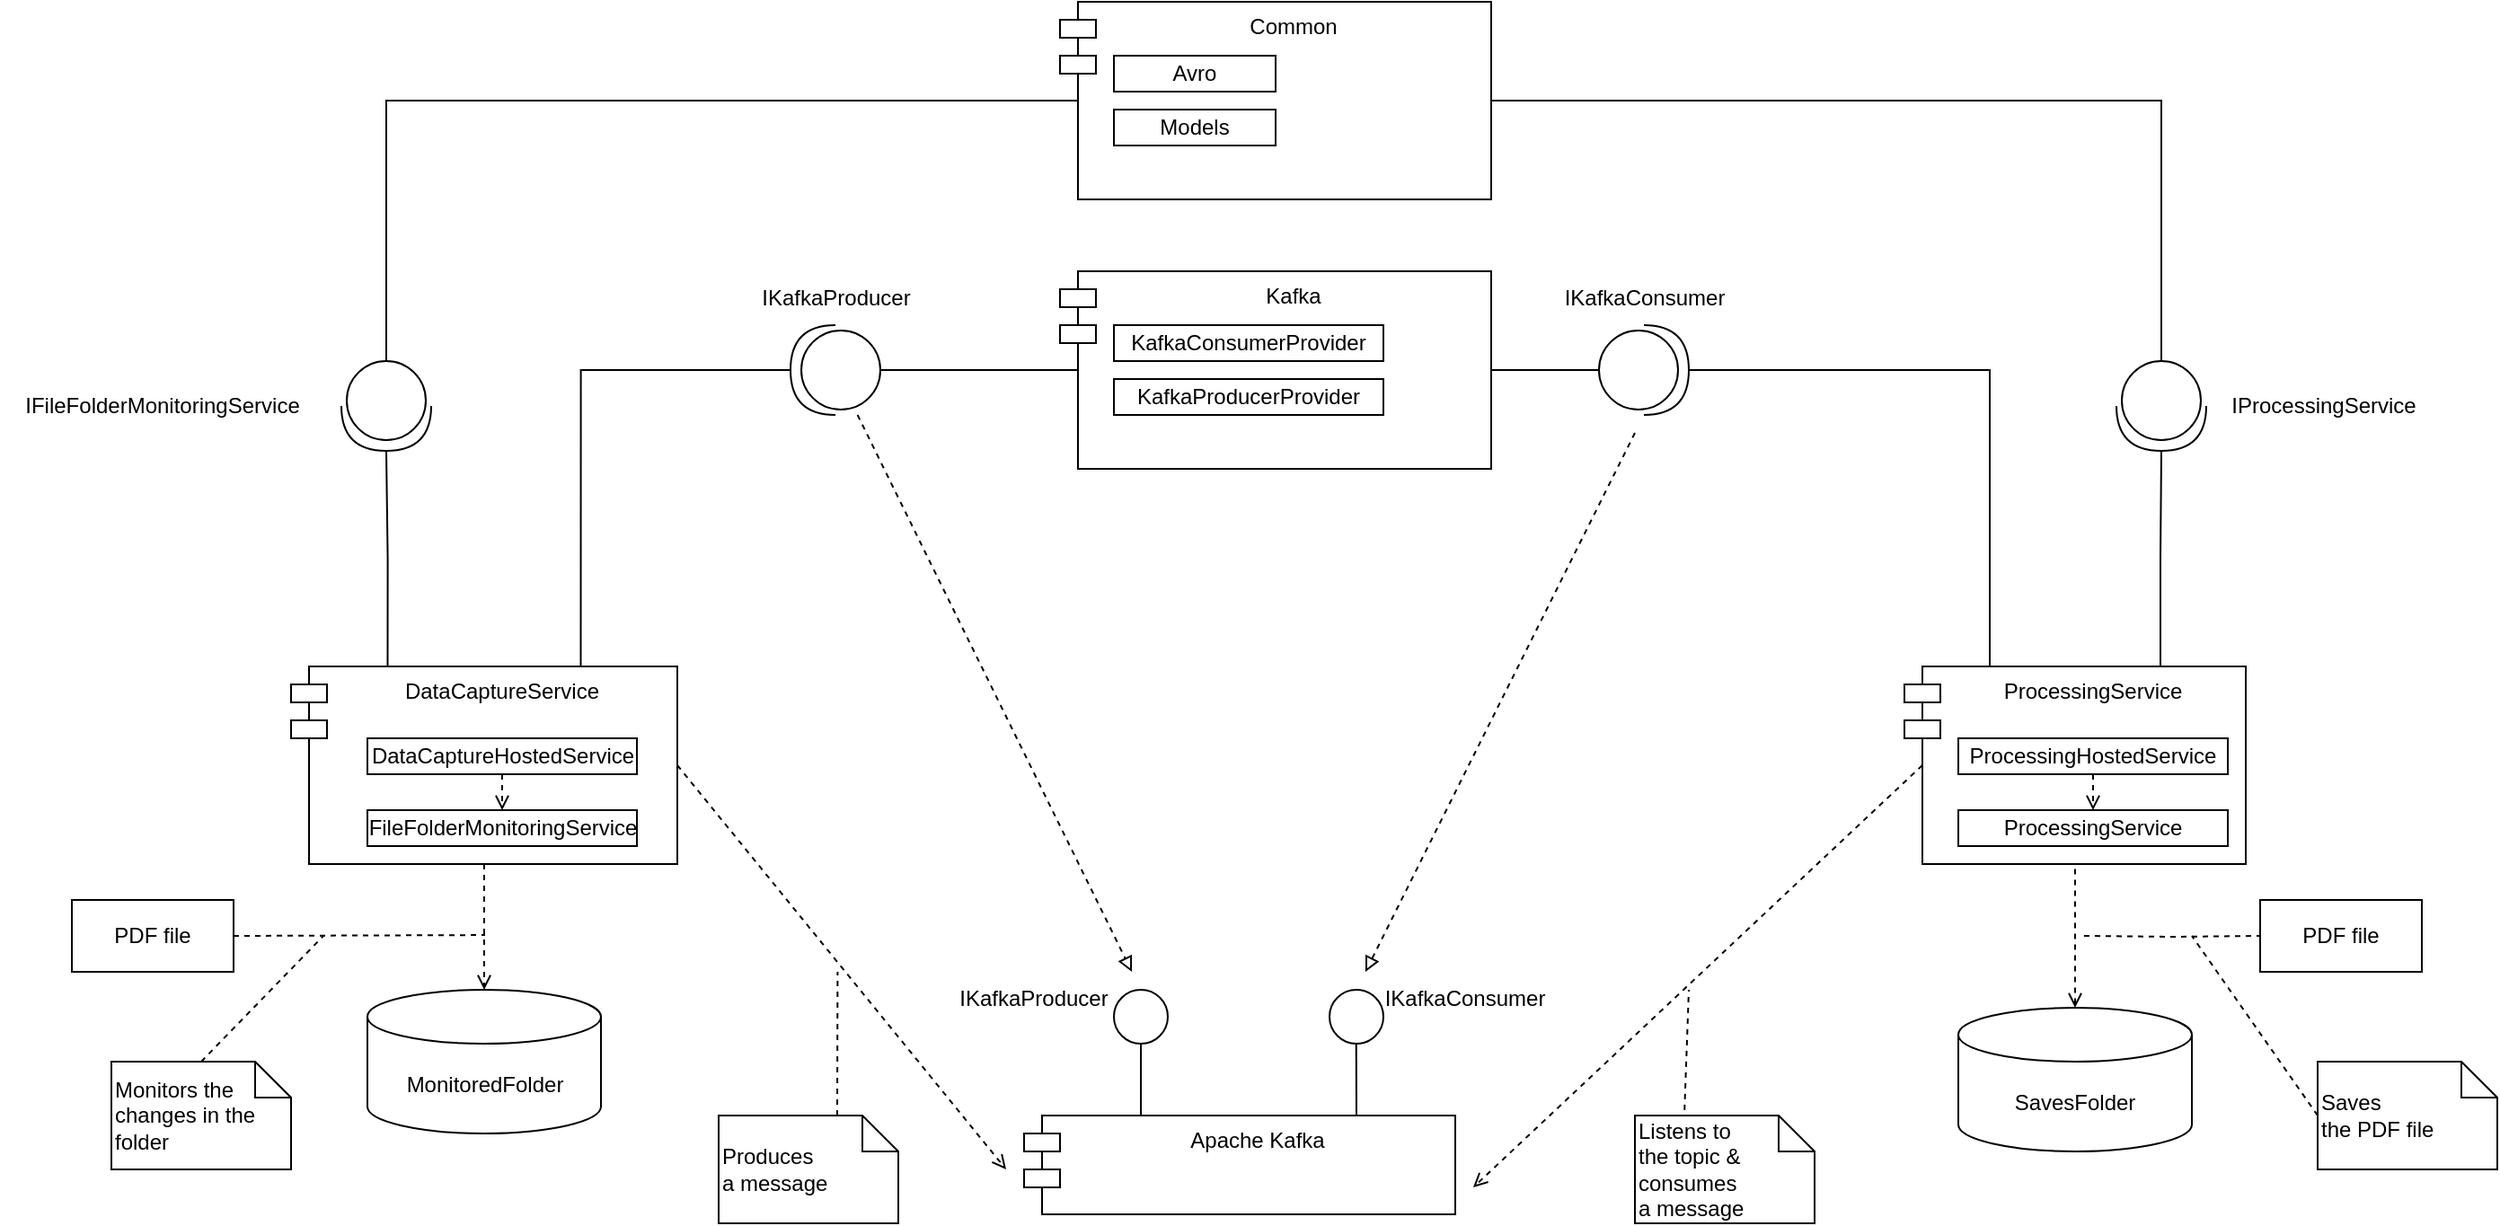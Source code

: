 <mxfile version="21.7.1" type="device">
  <diagram name="Page-1" id="BFCfkj44Z6ilVPssTD7I">
    <mxGraphModel dx="2600" dy="883" grid="1" gridSize="10" guides="1" tooltips="1" connect="1" arrows="1" fold="1" page="1" pageScale="1" pageWidth="850" pageHeight="1100" math="0" shadow="0">
      <root>
        <mxCell id="0" />
        <mxCell id="1" parent="0" />
        <mxCell id="08RngO05yTWiYmBngshI-7" style="edgeStyle=orthogonalEdgeStyle;rounded=0;orthogonalLoop=1;jettySize=auto;html=1;exitX=0;exitY=0.5;exitDx=10;exitDy=0;exitPerimeter=0;endArrow=none;endFill=0;entryX=0;entryY=0.5;entryDx=0;entryDy=0;entryPerimeter=0;" edge="1" parent="1" source="08RngO05yTWiYmBngshI-1" target="08RngO05yTWiYmBngshI-8">
          <mxGeometry relative="1" as="geometry">
            <mxPoint x="200" y="170" as="targetPoint" />
          </mxGeometry>
        </mxCell>
        <mxCell id="08RngO05yTWiYmBngshI-14" style="edgeStyle=orthogonalEdgeStyle;rounded=0;orthogonalLoop=1;jettySize=auto;html=1;exitX=1;exitY=0.5;exitDx=0;exitDy=0;entryX=0;entryY=0.5;entryDx=0;entryDy=0;entryPerimeter=0;endArrow=none;endFill=0;" edge="1" parent="1" source="08RngO05yTWiYmBngshI-1" target="08RngO05yTWiYmBngshI-13">
          <mxGeometry relative="1" as="geometry" />
        </mxCell>
        <mxCell id="08RngO05yTWiYmBngshI-1" value="Common&lt;br&gt;" style="shape=module;align=left;spacingLeft=20;align=center;verticalAlign=top;whiteSpace=wrap;html=1;" vertex="1" parent="1">
          <mxGeometry x="280" width="240" height="110" as="geometry" />
        </mxCell>
        <mxCell id="08RngO05yTWiYmBngshI-3" value="MonitoredFolder" style="shape=cylinder3;whiteSpace=wrap;html=1;boundedLbl=1;backgroundOutline=1;size=15;" vertex="1" parent="1">
          <mxGeometry x="-105.5" y="550" width="130" height="80" as="geometry" />
        </mxCell>
        <mxCell id="08RngO05yTWiYmBngshI-4" value="SavesFolder" style="shape=cylinder3;whiteSpace=wrap;html=1;boundedLbl=1;backgroundOutline=1;size=15;" vertex="1" parent="1">
          <mxGeometry x="780" y="560" width="130" height="80" as="geometry" />
        </mxCell>
        <mxCell id="08RngO05yTWiYmBngshI-11" style="edgeStyle=orthogonalEdgeStyle;rounded=0;orthogonalLoop=1;jettySize=auto;html=1;entryX=1;entryY=0.5;entryDx=0;entryDy=0;entryPerimeter=0;endArrow=none;endFill=0;exitX=0.25;exitY=0;exitDx=0;exitDy=0;" edge="1" parent="1" source="08RngO05yTWiYmBngshI-5" target="08RngO05yTWiYmBngshI-8">
          <mxGeometry relative="1" as="geometry">
            <mxPoint x="-60" y="370" as="sourcePoint" />
          </mxGeometry>
        </mxCell>
        <mxCell id="08RngO05yTWiYmBngshI-18" style="edgeStyle=orthogonalEdgeStyle;rounded=0;orthogonalLoop=1;jettySize=auto;html=1;exitX=0.75;exitY=0;exitDx=0;exitDy=0;entryX=1;entryY=0.5;entryDx=0;entryDy=0;entryPerimeter=0;endArrow=none;endFill=0;" edge="1" parent="1" source="08RngO05yTWiYmBngshI-5" target="08RngO05yTWiYmBngshI-19">
          <mxGeometry relative="1" as="geometry">
            <mxPoint x="-10" y="270" as="targetPoint" />
          </mxGeometry>
        </mxCell>
        <mxCell id="08RngO05yTWiYmBngshI-41" style="edgeStyle=orthogonalEdgeStyle;rounded=0;orthogonalLoop=1;jettySize=auto;html=1;exitX=0.5;exitY=1;exitDx=0;exitDy=0;entryX=0.5;entryY=0;entryDx=0;entryDy=0;entryPerimeter=0;endArrow=open;endFill=0;dashed=1;" edge="1" parent="1" source="08RngO05yTWiYmBngshI-5" target="08RngO05yTWiYmBngshI-3">
          <mxGeometry relative="1" as="geometry" />
        </mxCell>
        <mxCell id="08RngO05yTWiYmBngshI-44" style="rounded=0;orthogonalLoop=1;jettySize=auto;html=1;exitX=1;exitY=0.5;exitDx=0;exitDy=0;dashed=1;endArrow=open;endFill=0;" edge="1" parent="1" source="08RngO05yTWiYmBngshI-5">
          <mxGeometry relative="1" as="geometry">
            <mxPoint x="250" y="650.0" as="targetPoint" />
          </mxGeometry>
        </mxCell>
        <mxCell id="08RngO05yTWiYmBngshI-5" value="DataCaptureService" style="shape=module;align=left;spacingLeft=20;align=center;verticalAlign=top;whiteSpace=wrap;html=1;" vertex="1" parent="1">
          <mxGeometry x="-148" y="370" width="215" height="110" as="geometry" />
        </mxCell>
        <mxCell id="08RngO05yTWiYmBngshI-15" style="edgeStyle=orthogonalEdgeStyle;rounded=0;orthogonalLoop=1;jettySize=auto;html=1;exitX=0.75;exitY=0;exitDx=0;exitDy=0;entryX=1;entryY=0.5;entryDx=0;entryDy=0;entryPerimeter=0;endArrow=none;endFill=0;" edge="1" parent="1" source="08RngO05yTWiYmBngshI-6" target="08RngO05yTWiYmBngshI-13">
          <mxGeometry relative="1" as="geometry" />
        </mxCell>
        <mxCell id="08RngO05yTWiYmBngshI-40" style="rounded=0;orthogonalLoop=1;jettySize=auto;html=1;exitX=0;exitY=0.5;exitDx=10;exitDy=0;exitPerimeter=0;endArrow=open;endFill=0;dashed=1;" edge="1" parent="1" source="08RngO05yTWiYmBngshI-6">
          <mxGeometry relative="1" as="geometry">
            <mxPoint x="510" y="660" as="targetPoint" />
          </mxGeometry>
        </mxCell>
        <mxCell id="08RngO05yTWiYmBngshI-6" value="ProcessingService" style="shape=module;align=left;spacingLeft=20;align=center;verticalAlign=top;whiteSpace=wrap;html=1;" vertex="1" parent="1">
          <mxGeometry x="750" y="370" width="190" height="110" as="geometry" />
        </mxCell>
        <mxCell id="08RngO05yTWiYmBngshI-8" value="" style="shape=providedRequiredInterface;html=1;verticalLabelPosition=bottom;sketch=0;rotation=90;" vertex="1" parent="1">
          <mxGeometry x="-120" y="200" width="50" height="50" as="geometry" />
        </mxCell>
        <mxCell id="08RngO05yTWiYmBngshI-12" value="IFileFolderMonitoringService" style="text;html=1;align=center;verticalAlign=middle;resizable=0;points=[];autosize=1;strokeColor=none;fillColor=none;" vertex="1" parent="1">
          <mxGeometry x="-310" y="210" width="180" height="30" as="geometry" />
        </mxCell>
        <mxCell id="08RngO05yTWiYmBngshI-13" value="" style="shape=providedRequiredInterface;html=1;verticalLabelPosition=bottom;sketch=0;rotation=90;" vertex="1" parent="1">
          <mxGeometry x="868" y="200" width="50" height="50" as="geometry" />
        </mxCell>
        <mxCell id="08RngO05yTWiYmBngshI-16" value="IProcessingService" style="text;html=1;align=center;verticalAlign=middle;resizable=0;points=[];autosize=1;strokeColor=none;fillColor=none;" vertex="1" parent="1">
          <mxGeometry x="918" y="210" width="130" height="30" as="geometry" />
        </mxCell>
        <mxCell id="08RngO05yTWiYmBngshI-24" style="edgeStyle=orthogonalEdgeStyle;rounded=0;orthogonalLoop=1;jettySize=auto;html=1;exitX=1;exitY=0.5;exitDx=0;exitDy=0;entryX=0;entryY=0.5;entryDx=0;entryDy=0;entryPerimeter=0;endArrow=none;endFill=0;" edge="1" parent="1" source="08RngO05yTWiYmBngshI-17" target="08RngO05yTWiYmBngshI-22">
          <mxGeometry relative="1" as="geometry" />
        </mxCell>
        <mxCell id="08RngO05yTWiYmBngshI-17" value="Kafka" style="shape=module;align=left;spacingLeft=20;align=center;verticalAlign=top;whiteSpace=wrap;html=1;" vertex="1" parent="1">
          <mxGeometry x="280" y="150" width="240" height="110" as="geometry" />
        </mxCell>
        <mxCell id="08RngO05yTWiYmBngshI-20" style="edgeStyle=orthogonalEdgeStyle;rounded=0;orthogonalLoop=1;jettySize=auto;html=1;exitX=0;exitY=0.5;exitDx=0;exitDy=0;exitPerimeter=0;entryX=0;entryY=0.5;entryDx=10;entryDy=0;entryPerimeter=0;endArrow=none;endFill=0;" edge="1" parent="1" source="08RngO05yTWiYmBngshI-19" target="08RngO05yTWiYmBngshI-17">
          <mxGeometry relative="1" as="geometry" />
        </mxCell>
        <mxCell id="08RngO05yTWiYmBngshI-19" value="" style="shape=providedRequiredInterface;html=1;verticalLabelPosition=bottom;sketch=0;rotation=-180;" vertex="1" parent="1">
          <mxGeometry x="130" y="180" width="50" height="50" as="geometry" />
        </mxCell>
        <mxCell id="08RngO05yTWiYmBngshI-21" value="IKafkaProducer" style="text;html=1;align=center;verticalAlign=middle;resizable=0;points=[];autosize=1;strokeColor=none;fillColor=none;" vertex="1" parent="1">
          <mxGeometry x="100" y="150" width="110" height="30" as="geometry" />
        </mxCell>
        <mxCell id="08RngO05yTWiYmBngshI-25" style="edgeStyle=orthogonalEdgeStyle;rounded=0;orthogonalLoop=1;jettySize=auto;html=1;exitX=1;exitY=0.5;exitDx=0;exitDy=0;exitPerimeter=0;entryX=0.25;entryY=0;entryDx=0;entryDy=0;endArrow=none;endFill=0;" edge="1" parent="1" source="08RngO05yTWiYmBngshI-22" target="08RngO05yTWiYmBngshI-6">
          <mxGeometry relative="1" as="geometry" />
        </mxCell>
        <mxCell id="08RngO05yTWiYmBngshI-22" value="" style="shape=providedRequiredInterface;html=1;verticalLabelPosition=bottom;sketch=0;rotation=0;" vertex="1" parent="1">
          <mxGeometry x="580" y="180" width="50" height="50" as="geometry" />
        </mxCell>
        <mxCell id="08RngO05yTWiYmBngshI-23" value="IKafkaConsumer" style="text;html=1;align=center;verticalAlign=middle;resizable=0;points=[];autosize=1;strokeColor=none;fillColor=none;" vertex="1" parent="1">
          <mxGeometry x="550" y="150" width="110" height="30" as="geometry" />
        </mxCell>
        <mxCell id="08RngO05yTWiYmBngshI-31" style="rounded=0;orthogonalLoop=1;jettySize=auto;html=1;entryX=1;entryY=0.5;entryDx=0;entryDy=0;entryPerimeter=0;exitX=0.271;exitY=0;exitDx=0;exitDy=0;exitPerimeter=0;endArrow=none;endFill=0;" edge="1" parent="1" source="08RngO05yTWiYmBngshI-26">
          <mxGeometry relative="1" as="geometry">
            <mxPoint x="325" y="590" as="sourcePoint" />
            <mxPoint x="325" y="560" as="targetPoint" />
          </mxGeometry>
        </mxCell>
        <mxCell id="08RngO05yTWiYmBngshI-26" value="Apache Kafka" style="shape=module;align=left;spacingLeft=20;align=center;verticalAlign=top;whiteSpace=wrap;html=1;" vertex="1" parent="1">
          <mxGeometry x="260" y="620" width="240" height="55" as="geometry" />
        </mxCell>
        <mxCell id="08RngO05yTWiYmBngshI-32" style="rounded=0;orthogonalLoop=1;jettySize=auto;html=1;entryX=1;entryY=0.5;entryDx=0;entryDy=0;entryPerimeter=0;endArrow=none;endFill=0;" edge="1" parent="1">
          <mxGeometry relative="1" as="geometry">
            <mxPoint x="445" y="620" as="sourcePoint" />
            <mxPoint x="444.8" y="560" as="targetPoint" />
          </mxGeometry>
        </mxCell>
        <mxCell id="08RngO05yTWiYmBngshI-33" value="" style="ellipse;whiteSpace=wrap;html=1;" vertex="1" parent="1">
          <mxGeometry x="310" y="550" width="30" height="30" as="geometry" />
        </mxCell>
        <mxCell id="08RngO05yTWiYmBngshI-34" value="" style="ellipse;whiteSpace=wrap;html=1;" vertex="1" parent="1">
          <mxGeometry x="430" y="550" width="30" height="30" as="geometry" />
        </mxCell>
        <mxCell id="08RngO05yTWiYmBngshI-35" value="" style="endArrow=block;html=1;rounded=0;endFill=0;dashed=1;" edge="1" parent="1" source="08RngO05yTWiYmBngshI-19">
          <mxGeometry width="50" height="50" relative="1" as="geometry">
            <mxPoint x="180" y="340" as="sourcePoint" />
            <mxPoint x="320" y="540" as="targetPoint" />
          </mxGeometry>
        </mxCell>
        <mxCell id="08RngO05yTWiYmBngshI-36" value="" style="endArrow=block;html=1;rounded=0;endFill=0;dashed=1;" edge="1" parent="1">
          <mxGeometry width="50" height="50" relative="1" as="geometry">
            <mxPoint x="600" y="240" as="sourcePoint" />
            <mxPoint x="450" y="540" as="targetPoint" />
          </mxGeometry>
        </mxCell>
        <mxCell id="08RngO05yTWiYmBngshI-37" value="IKafkaConsumer" style="text;html=1;align=center;verticalAlign=middle;resizable=0;points=[];autosize=1;strokeColor=none;fillColor=none;" vertex="1" parent="1">
          <mxGeometry x="450" y="540" width="110" height="30" as="geometry" />
        </mxCell>
        <mxCell id="08RngO05yTWiYmBngshI-38" value="IKafkaProducer" style="text;html=1;align=center;verticalAlign=middle;resizable=0;points=[];autosize=1;strokeColor=none;fillColor=none;" vertex="1" parent="1">
          <mxGeometry x="210" y="540" width="110" height="30" as="geometry" />
        </mxCell>
        <mxCell id="08RngO05yTWiYmBngshI-42" style="rounded=0;orthogonalLoop=1;jettySize=auto;html=1;exitX=0.5;exitY=0;exitDx=0;exitDy=0;endArrow=none;endFill=0;exitPerimeter=0;entryX=0.5;entryY=1;entryDx=0;entryDy=0;dashed=1;startArrow=open;startFill=0;" edge="1" parent="1" source="08RngO05yTWiYmBngshI-4" target="08RngO05yTWiYmBngshI-6">
          <mxGeometry relative="1" as="geometry">
            <mxPoint x="820.5" y="490" as="sourcePoint" />
            <mxPoint x="910" y="550" as="targetPoint" />
          </mxGeometry>
        </mxCell>
        <mxCell id="08RngO05yTWiYmBngshI-45" value="PDF file" style="rounded=0;whiteSpace=wrap;html=1;" vertex="1" parent="1">
          <mxGeometry x="948" y="500" width="90" height="40" as="geometry" />
        </mxCell>
        <mxCell id="08RngO05yTWiYmBngshI-47" style="edgeStyle=orthogonalEdgeStyle;rounded=0;orthogonalLoop=1;jettySize=auto;html=1;exitX=1;exitY=0.5;exitDx=0;exitDy=0;endArrow=none;endFill=0;dashed=1;" edge="1" parent="1" source="08RngO05yTWiYmBngshI-46">
          <mxGeometry relative="1" as="geometry">
            <mxPoint x="-40" y="519.529" as="targetPoint" />
          </mxGeometry>
        </mxCell>
        <mxCell id="08RngO05yTWiYmBngshI-46" value="PDF file" style="rounded=0;whiteSpace=wrap;html=1;" vertex="1" parent="1">
          <mxGeometry x="-270" y="500" width="90" height="40" as="geometry" />
        </mxCell>
        <mxCell id="08RngO05yTWiYmBngshI-48" style="edgeStyle=orthogonalEdgeStyle;rounded=0;orthogonalLoop=1;jettySize=auto;html=1;endArrow=none;endFill=0;dashed=1;entryX=0;entryY=0.5;entryDx=0;entryDy=0;" edge="1" parent="1" target="08RngO05yTWiYmBngshI-45">
          <mxGeometry relative="1" as="geometry">
            <mxPoint x="880" y="519.529" as="targetPoint" />
            <mxPoint x="850" y="520" as="sourcePoint" />
          </mxGeometry>
        </mxCell>
        <mxCell id="08RngO05yTWiYmBngshI-49" value="KafkaConsumerProvider" style="rounded=0;whiteSpace=wrap;html=1;" vertex="1" parent="1">
          <mxGeometry x="310" y="180" width="150" height="20" as="geometry" />
        </mxCell>
        <mxCell id="08RngO05yTWiYmBngshI-50" value="KafkaProducerProvider" style="rounded=0;whiteSpace=wrap;html=1;" vertex="1" parent="1">
          <mxGeometry x="310" y="210" width="150" height="20" as="geometry" />
        </mxCell>
        <mxCell id="08RngO05yTWiYmBngshI-52" value="Avro" style="rounded=0;whiteSpace=wrap;html=1;" vertex="1" parent="1">
          <mxGeometry x="310" y="30" width="90" height="20" as="geometry" />
        </mxCell>
        <mxCell id="08RngO05yTWiYmBngshI-53" value="Models" style="rounded=0;whiteSpace=wrap;html=1;" vertex="1" parent="1">
          <mxGeometry x="310" y="60" width="90" height="20" as="geometry" />
        </mxCell>
        <mxCell id="08RngO05yTWiYmBngshI-57" style="edgeStyle=orthogonalEdgeStyle;rounded=0;orthogonalLoop=1;jettySize=auto;html=1;exitX=0.5;exitY=1;exitDx=0;exitDy=0;entryX=0.5;entryY=0;entryDx=0;entryDy=0;endArrow=open;endFill=0;dashed=1;" edge="1" parent="1" source="08RngO05yTWiYmBngshI-55" target="08RngO05yTWiYmBngshI-56">
          <mxGeometry relative="1" as="geometry" />
        </mxCell>
        <mxCell id="08RngO05yTWiYmBngshI-55" value="DataCaptureHostedService" style="rounded=0;whiteSpace=wrap;html=1;" vertex="1" parent="1">
          <mxGeometry x="-105.5" y="410" width="150" height="20" as="geometry" />
        </mxCell>
        <mxCell id="08RngO05yTWiYmBngshI-56" value="FileFolderMonitoringService" style="rounded=0;whiteSpace=wrap;html=1;" vertex="1" parent="1">
          <mxGeometry x="-105.5" y="450" width="150" height="20" as="geometry" />
        </mxCell>
        <mxCell id="08RngO05yTWiYmBngshI-58" style="edgeStyle=orthogonalEdgeStyle;rounded=0;orthogonalLoop=1;jettySize=auto;html=1;exitX=0.5;exitY=1;exitDx=0;exitDy=0;entryX=0.5;entryY=0;entryDx=0;entryDy=0;endArrow=open;endFill=0;dashed=1;" edge="1" source="08RngO05yTWiYmBngshI-59" target="08RngO05yTWiYmBngshI-60" parent="1">
          <mxGeometry relative="1" as="geometry" />
        </mxCell>
        <mxCell id="08RngO05yTWiYmBngshI-59" value="ProcessingHostedService" style="rounded=0;whiteSpace=wrap;html=1;" vertex="1" parent="1">
          <mxGeometry x="780" y="410" width="150" height="20" as="geometry" />
        </mxCell>
        <mxCell id="08RngO05yTWiYmBngshI-60" value="ProcessingService" style="rounded=0;whiteSpace=wrap;html=1;" vertex="1" parent="1">
          <mxGeometry x="780" y="450" width="150" height="20" as="geometry" />
        </mxCell>
        <mxCell id="08RngO05yTWiYmBngshI-63" value="" style="endArrow=none;dashed=1;html=1;rounded=0;exitX=0.276;exitY=-0.044;exitDx=0;exitDy=0;exitPerimeter=0;" edge="1" parent="1">
          <mxGeometry width="50" height="50" relative="1" as="geometry">
            <mxPoint x="627.6" y="616.92" as="sourcePoint" />
            <mxPoint x="630" y="550" as="targetPoint" />
          </mxGeometry>
        </mxCell>
        <mxCell id="08RngO05yTWiYmBngshI-65" value="Produces&lt;br style=&quot;border-color: var(--border-color);&quot;&gt;&lt;span style=&quot;&quot;&gt;a message&lt;/span&gt;" style="shape=note;size=20;whiteSpace=wrap;html=1;align=left;" vertex="1" parent="1">
          <mxGeometry x="90" y="620" width="100" height="60" as="geometry" />
        </mxCell>
        <mxCell id="08RngO05yTWiYmBngshI-66" value="Listens to&lt;br&gt;the topic &amp;amp; consumes&lt;br style=&quot;border-color: var(--border-color);&quot;&gt;&lt;span style=&quot;&quot;&gt;a message&lt;/span&gt;" style="shape=note;size=20;whiteSpace=wrap;html=1;align=left;" vertex="1" parent="1">
          <mxGeometry x="600" y="620" width="100" height="60" as="geometry" />
        </mxCell>
        <mxCell id="08RngO05yTWiYmBngshI-67" value="" style="endArrow=none;dashed=1;html=1;rounded=0;" edge="1" parent="1">
          <mxGeometry width="50" height="50" relative="1" as="geometry">
            <mxPoint x="156" y="620" as="sourcePoint" />
            <mxPoint x="156.2" y="540" as="targetPoint" />
          </mxGeometry>
        </mxCell>
        <mxCell id="08RngO05yTWiYmBngshI-68" value="Monitors the changes in the folder" style="shape=note;size=20;whiteSpace=wrap;html=1;align=left;" vertex="1" parent="1">
          <mxGeometry x="-248" y="590" width="100" height="60" as="geometry" />
        </mxCell>
        <mxCell id="08RngO05yTWiYmBngshI-70" value="" style="endArrow=none;dashed=1;html=1;rounded=0;exitX=0.5;exitY=0;exitDx=0;exitDy=0;exitPerimeter=0;" edge="1" parent="1" source="08RngO05yTWiYmBngshI-68">
          <mxGeometry width="50" height="50" relative="1" as="geometry">
            <mxPoint x="-198" y="590" as="sourcePoint" />
            <mxPoint x="-130" y="520" as="targetPoint" />
          </mxGeometry>
        </mxCell>
        <mxCell id="08RngO05yTWiYmBngshI-71" value="Saves&lt;br&gt;the PDF file" style="shape=note;size=20;whiteSpace=wrap;html=1;align=left;" vertex="1" parent="1">
          <mxGeometry x="980" y="590" width="100" height="60" as="geometry" />
        </mxCell>
        <mxCell id="08RngO05yTWiYmBngshI-72" value="" style="endArrow=none;dashed=1;html=1;rounded=0;exitX=0;exitY=0.5;exitDx=0;exitDy=0;exitPerimeter=0;" edge="1" parent="1" source="08RngO05yTWiYmBngshI-71">
          <mxGeometry width="50" height="50" relative="1" as="geometry">
            <mxPoint x="910" y="620" as="sourcePoint" />
            <mxPoint x="910" y="520" as="targetPoint" />
          </mxGeometry>
        </mxCell>
      </root>
    </mxGraphModel>
  </diagram>
</mxfile>
